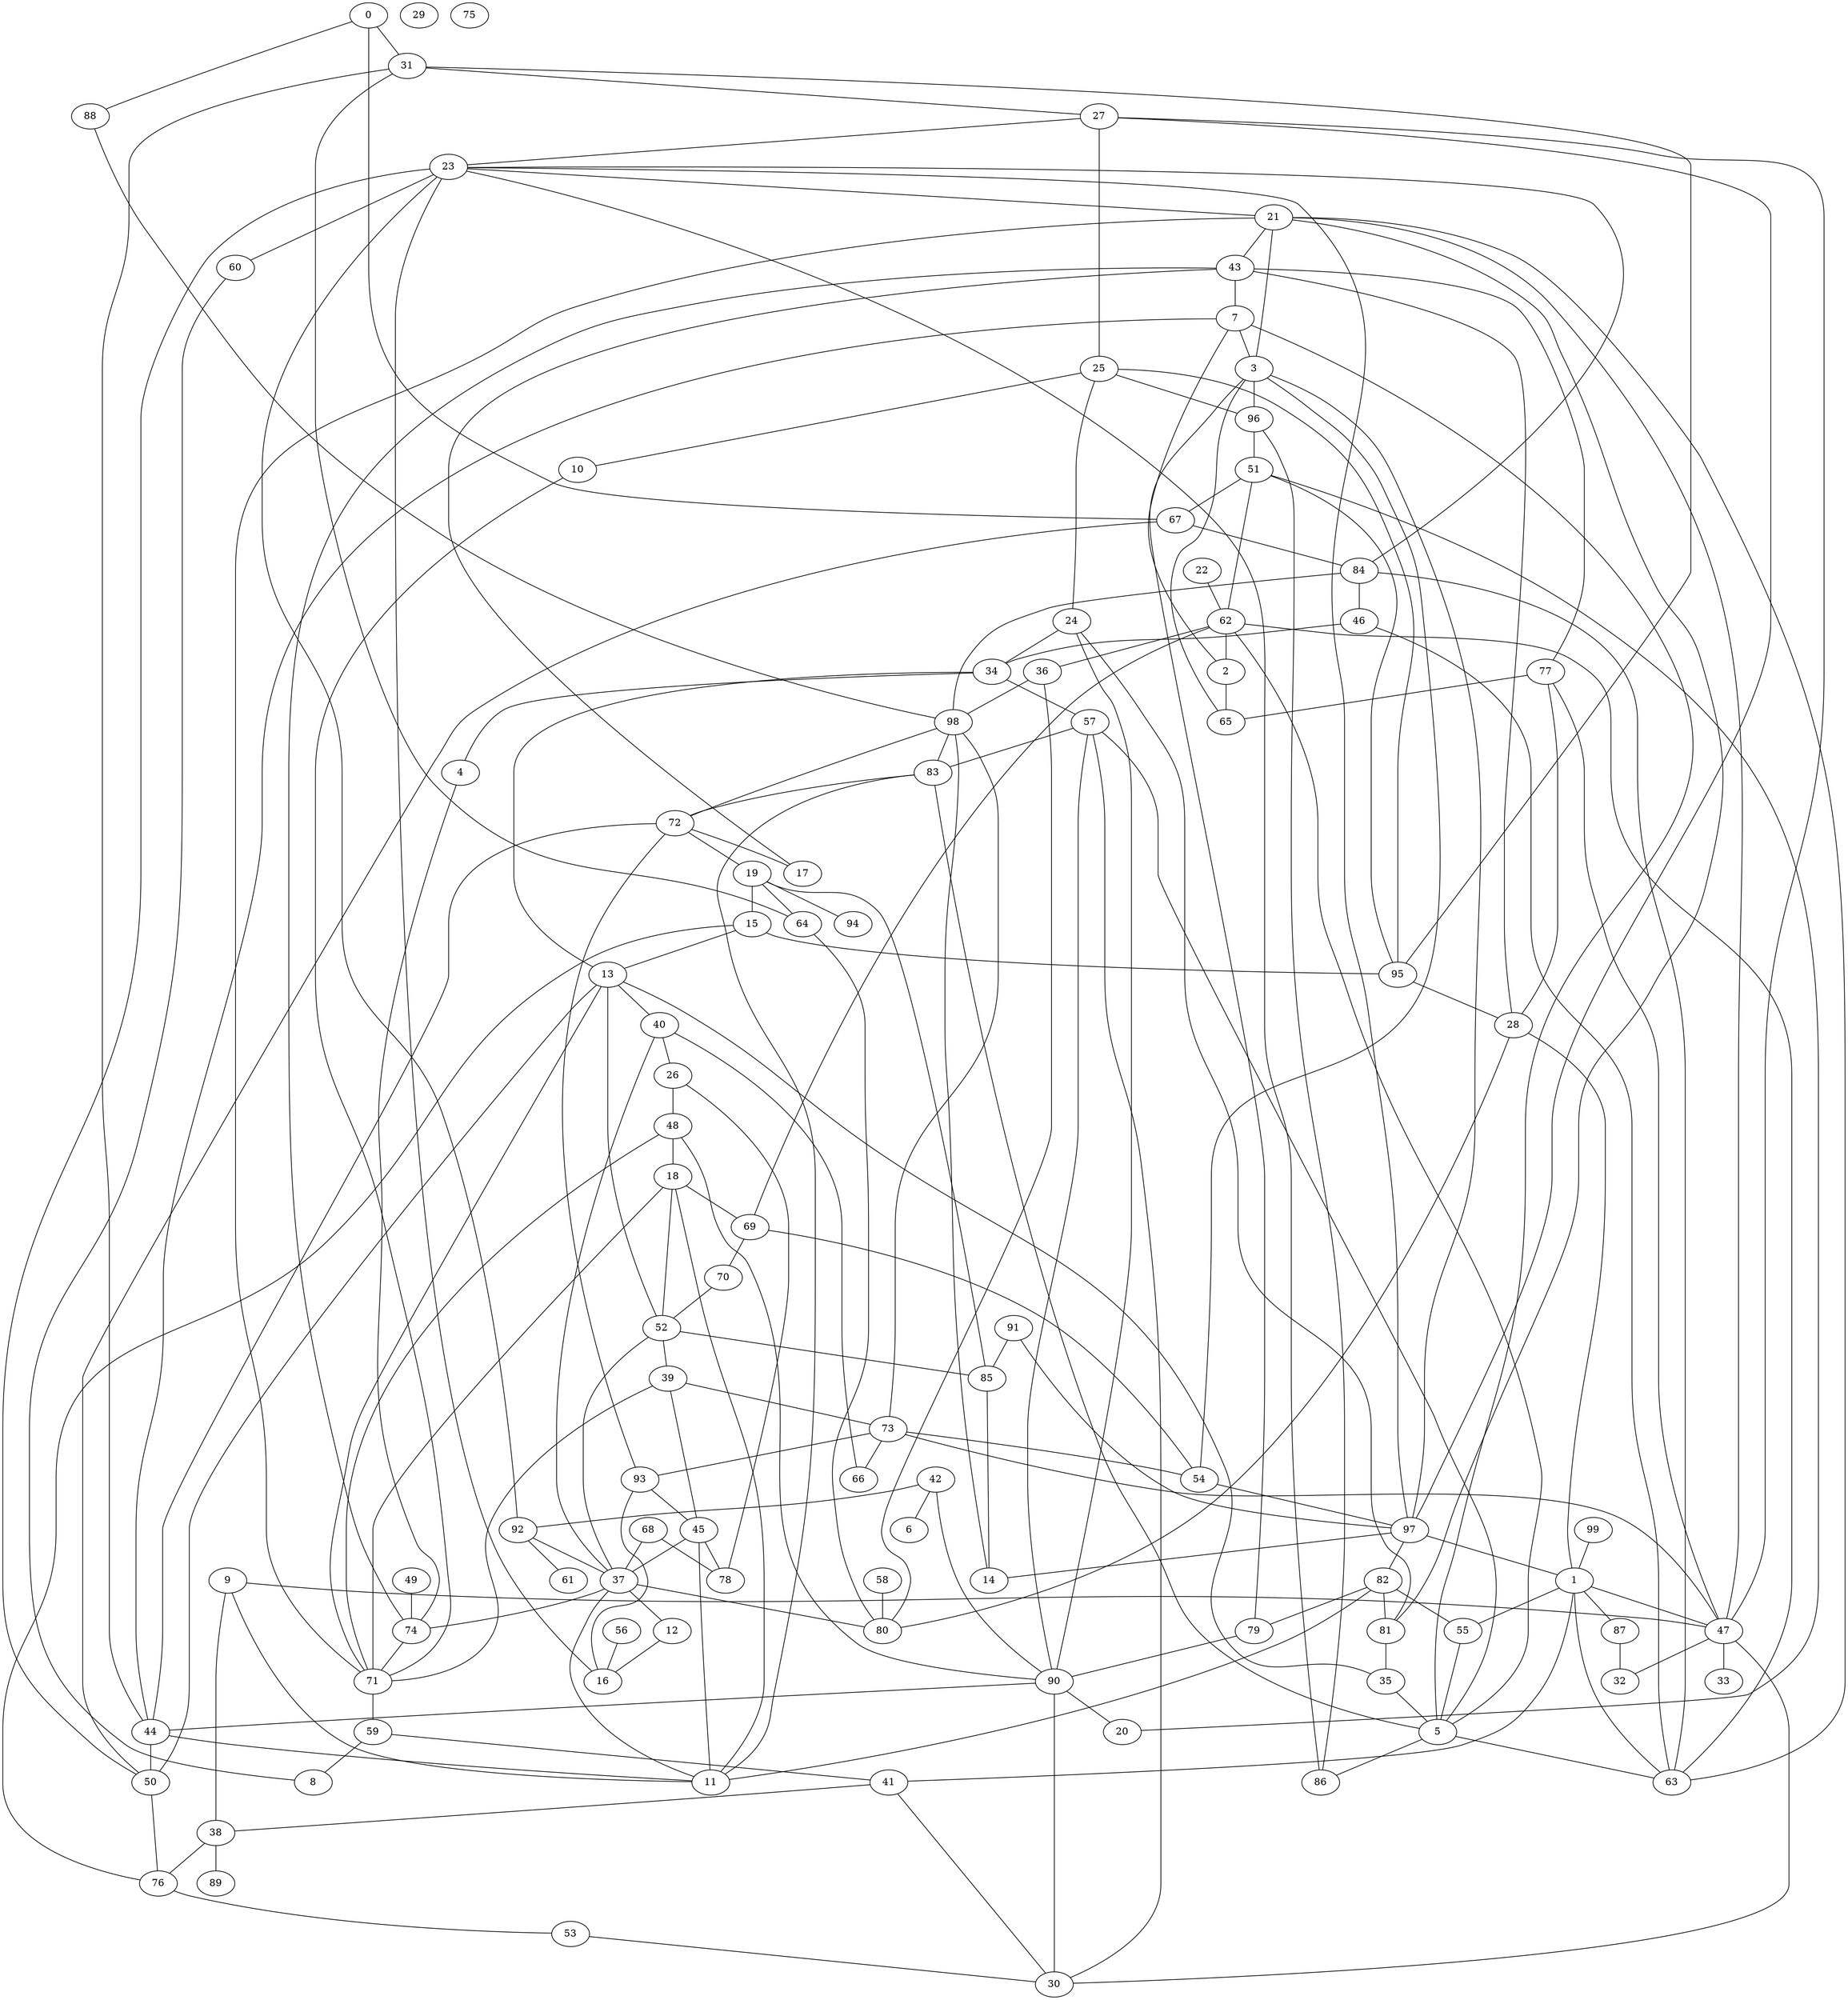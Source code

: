 graph {
	0 [label=0]
	1 [label=1]
	2 [label=2]
	3 [label=3]
	4 [label=4]
	5 [label=5]
	6 [label=6]
	7 [label=7]
	8 [label=8]
	9 [label=9]
	10 [label=10]
	11 [label=11]
	12 [label=12]
	13 [label=13]
	14 [label=14]
	15 [label=15]
	16 [label=16]
	17 [label=17]
	18 [label=18]
	19 [label=19]
	20 [label=20]
	21 [label=21]
	22 [label=22]
	23 [label=23]
	24 [label=24]
	25 [label=25]
	26 [label=26]
	27 [label=27]
	28 [label=28]
	29 [label=29]
	30 [label=30]
	31 [label=31]
	32 [label=32]
	33 [label=33]
	34 [label=34]
	35 [label=35]
	36 [label=36]
	37 [label=37]
	38 [label=38]
	39 [label=39]
	40 [label=40]
	41 [label=41]
	42 [label=42]
	43 [label=43]
	44 [label=44]
	45 [label=45]
	46 [label=46]
	47 [label=47]
	48 [label=48]
	49 [label=49]
	50 [label=50]
	51 [label=51]
	52 [label=52]
	53 [label=53]
	54 [label=54]
	55 [label=55]
	56 [label=56]
	57 [label=57]
	58 [label=58]
	59 [label=59]
	60 [label=60]
	61 [label=61]
	62 [label=62]
	63 [label=63]
	64 [label=64]
	65 [label=65]
	66 [label=66]
	67 [label=67]
	68 [label=68]
	69 [label=69]
	70 [label=70]
	71 [label=71]
	72 [label=72]
	73 [label=73]
	74 [label=74]
	75 [label=75]
	76 [label=76]
	77 [label=77]
	78 [label=78]
	79 [label=79]
	80 [label=80]
	81 [label=81]
	82 [label=82]
	83 [label=83]
	84 [label=84]
	85 [label=85]
	86 [label=86]
	87 [label=87]
	88 [label=88]
	89 [label=89]
	90 [label=90]
	91 [label=91]
	92 [label=92]
	93 [label=93]
	94 [label=94]
	95 [label=95]
	96 [label=96]
	97 [label=97]
	98 [label=98]
	99 [label=99]
	84 -- 23
	23 -- 60
	57 -- 5
	71 -- 21
	9 -- 47
	37 -- 80
	47 -- 21
	43 -- 77
	15 -- 13
	3 -- 96
	42 -- 92
	11 -- 82
	38 -- 76
	52 -- 85
	5 -- 63
	83 -- 72
	31 -- 27
	1 -- 41
	35 -- 5
	74 -- 43
	66 -- 40
	63 -- 21
	84 -- 98
	39 -- 73
	13 -- 52
	3 -- 21
	45 -- 39
	47 -- 30
	5 -- 86
	77 -- 28
	83 -- 11
	96 -- 51
	42 -- 6
	53 -- 30
	82 -- 55
	5 -- 62
	82 -- 81
	2 -- 65
	3 -- 65
	0 -- 67
	96 -- 86
	1 -- 47
	47 -- 33
	23 -- 21
	47 -- 32
	98 -- 72
	73 -- 93
	72 -- 19
	59 -- 41
	56 -- 16
	40 -- 37
	46 -- 34
	30 -- 41
	31 -- 64
	57 -- 30
	25 -- 96
	70 -- 52
	77 -- 47
	34 -- 13
	90 -- 30
	98 -- 83
	54 -- 3
	90 -- 48
	13 -- 71
	97 -- 82
	45 -- 37
	19 -- 94
	82 -- 79
	63 -- 62
	91 -- 97
	68 -- 78
	48 -- 71
	9 -- 38
	13 -- 50
	23 -- 86
	97 -- 14
	34 -- 4
	57 -- 90
	79 -- 90
	40 -- 26
	60 -- 8
	52 -- 18
	88 -- 98
	73 -- 54
	44 -- 50
	44 -- 11
	0 -- 88
	44 -- 31
	72 -- 44
	90 -- 20
	90 -- 44
	49 -- 74
	76 -- 15
	5 -- 7
	51 -- 67
	27 -- 47
	54 -- 69
	12 -- 16
	93 -- 16
	92 -- 61
	83 -- 5
	19 -- 85
	87 -- 32
	54 -- 97
	72 -- 17
	28 -- 80
	43 -- 7
	21 -- 43
	57 -- 83
	2 -- 7
	13 -- 40
	19 -- 64
	13 -- 35
	37 -- 11
	84 -- 63
	95 -- 51
	1 -- 55
	93 -- 45
	37 -- 74
	0 -- 31
	97 -- 1
	37 -- 52
	62 -- 36
	52 -- 39
	71 -- 59
	73 -- 66
	23 -- 92
	10 -- 71
	69 -- 62
	93 -- 72
	99 -- 1
	62 -- 2
	24 -- 81
	25 -- 24
	17 -- 43
	92 -- 37
	51 -- 62
	19 -- 15
	9 -- 11
	23 -- 97
	64 -- 80
	31 -- 95
	67 -- 84
	50 -- 76
	42 -- 90
	47 -- 73
	23 -- 50
	76 -- 53
	3 -- 79
	27 -- 25
	80 -- 36
	24 -- 34
	7 -- 44
	71 -- 39
	95 -- 28
	20 -- 51
	84 -- 46
	36 -- 98
	45 -- 11
	55 -- 5
	37 -- 12
	91 -- 85
	59 -- 8
	11 -- 18
	46 -- 63
	81 -- 35
	18 -- 69
	27 -- 97
	48 -- 18
	45 -- 78
	26 -- 78
	43 -- 28
	69 -- 70
	68 -- 37
	67 -- 50
	1 -- 63
	22 -- 62
	85 -- 14
	1 -- 87
	27 -- 23
	41 -- 38
	7 -- 3
	38 -- 89
	4 -- 74
	98 -- 73
	26 -- 48
	34 -- 57
	25 -- 95
	25 -- 10
	16 -- 23
	15 -- 95
	18 -- 71
	21 -- 81
	97 -- 3
	28 -- 1
	77 -- 65
	24 -- 90
	74 -- 71
	58 -- 80
	14 -- 98
}
